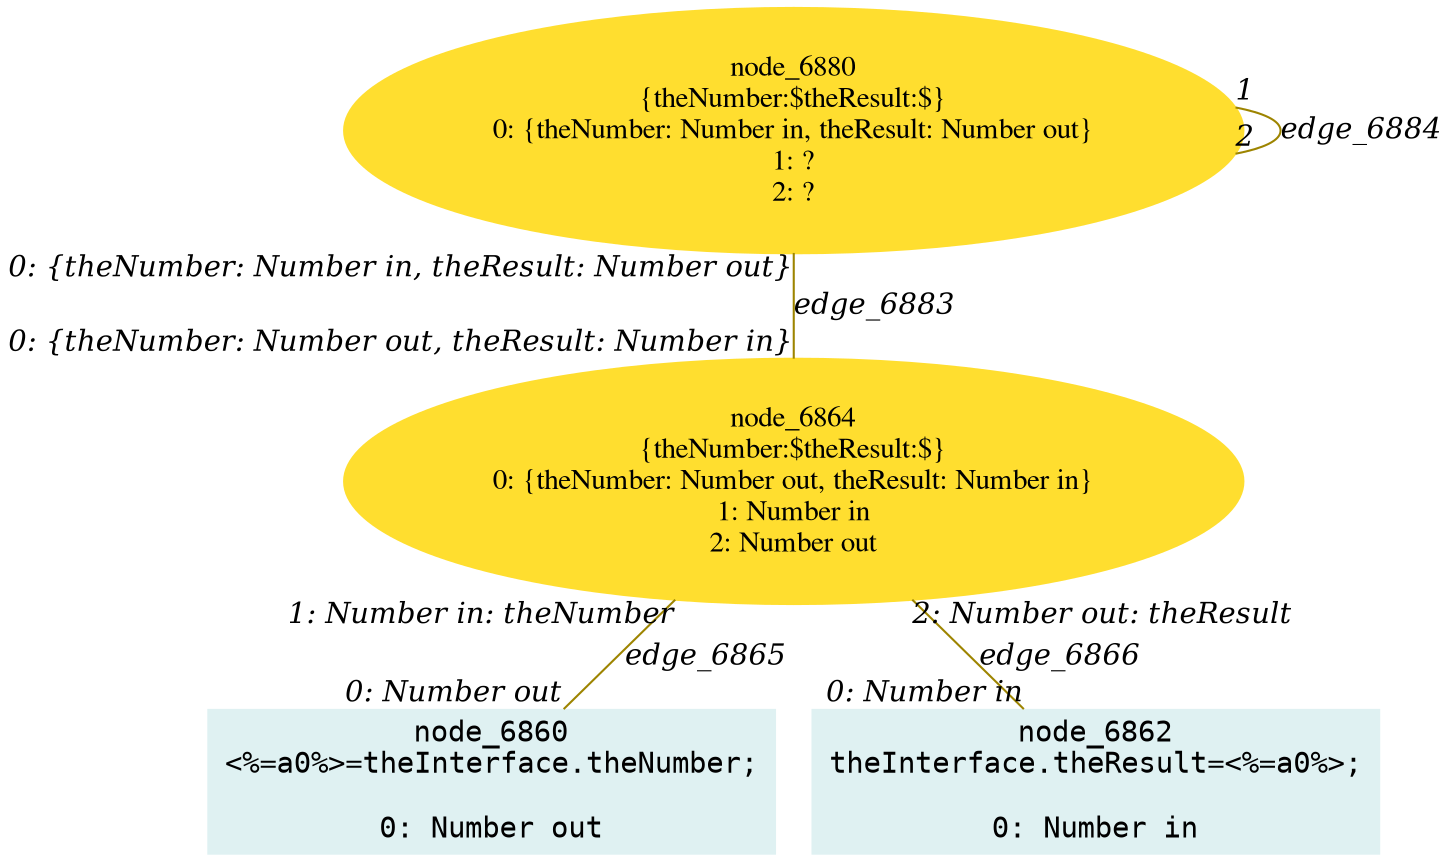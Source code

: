 digraph g{node_6860 [shape="box", style="filled", color="#dff1f2", fontname="Courier", label="node_6860
<%=a0%>=theInterface.theNumber;

0: Number out" ]
node_6862 [shape="box", style="filled", color="#dff1f2", fontname="Courier", label="node_6862
theInterface.theResult=<%=a0%>;

0: Number in" ]
node_6864 [shape="ellipse", style="filled", color="#ffde2f", fontname="Times", label="node_6864
{theNumber:$theResult:$}
0: {theNumber: Number out, theResult: Number in}
1: Number in
2: Number out" ]
node_6880 [shape="ellipse", style="filled", color="#ffde2f", fontname="Times", label="node_6880
{theNumber:$theResult:$}
0: {theNumber: Number in, theResult: Number out}
1: ?
2: ?" ]
node_6864 -> node_6860 [dir=none, arrowHead=none, fontname="Times-Italic", arrowsize=1, color="#9d8400", label="edge_6865",  headlabel="0: Number out", taillabel="1: Number in: theNumber" ]
node_6864 -> node_6862 [dir=none, arrowHead=none, fontname="Times-Italic", arrowsize=1, color="#9d8400", label="edge_6866",  headlabel="0: Number in", taillabel="2: Number out: theResult" ]
node_6880 -> node_6864 [dir=none, arrowHead=none, fontname="Times-Italic", arrowsize=1, color="#9d8400", label="edge_6883",  headlabel="0: {theNumber: Number out, theResult: Number in}", taillabel="0: {theNumber: Number in, theResult: Number out}" ]
node_6880 -> node_6880 [dir=none, arrowHead=none, fontname="Times-Italic", arrowsize=1, color="#9d8400", label="edge_6884",  headlabel="2", taillabel="1" ]
}